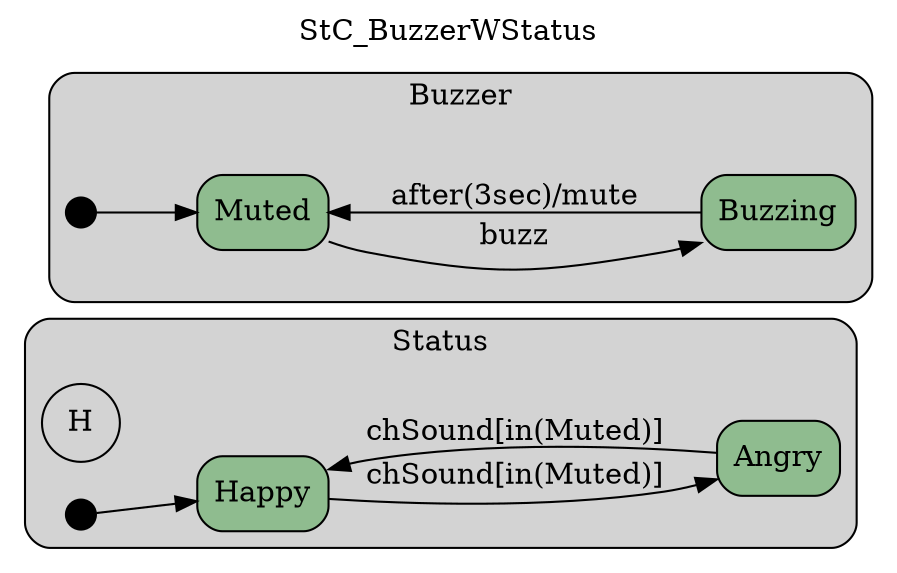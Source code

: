 digraph {
compound=true;
rankdir=LR;
label="StC_BuzzerWStatus";
labelloc=t;
subgraph cluster_Status {
style="filled,rounded";
label ="Status";
fillcolor = lightgray;
hStatus_St [shape = circle,fillcolor=black,label="H"];

Happy [shape=box,fillcolor=darkseagreen,style="filled,rounded",label=Happy];
Angry [shape=box,fillcolor=darkseagreen,style="filled,rounded",label=Angry];
initStatus_St [shape = point,fillcolor=black,height=.2,width=.2,label=""];


Happy->Angry[label="chSound[in(Muted)]",  ];
Angry->Happy[label="chSound[in(Muted)]",  ];
initStatus_St->Happy[label="",  ];
}
subgraph cluster_Buzzer {
style="filled,rounded";
label ="Buzzer";
fillcolor = lightgray;
init_St [shape = point,fillcolor=black,height=.2,width=.2,label=""];

Buzzing [shape=box,fillcolor=darkseagreen,style="filled,rounded",label=Buzzing];
Muted [shape=box,fillcolor=darkseagreen,style="filled,rounded",label=Muted];

init_St->Muted[label="",  ];
Buzzing->Muted[label="after(3sec)/mute",  ];
Muted->Buzzing[label="buzz",  ];
}
}